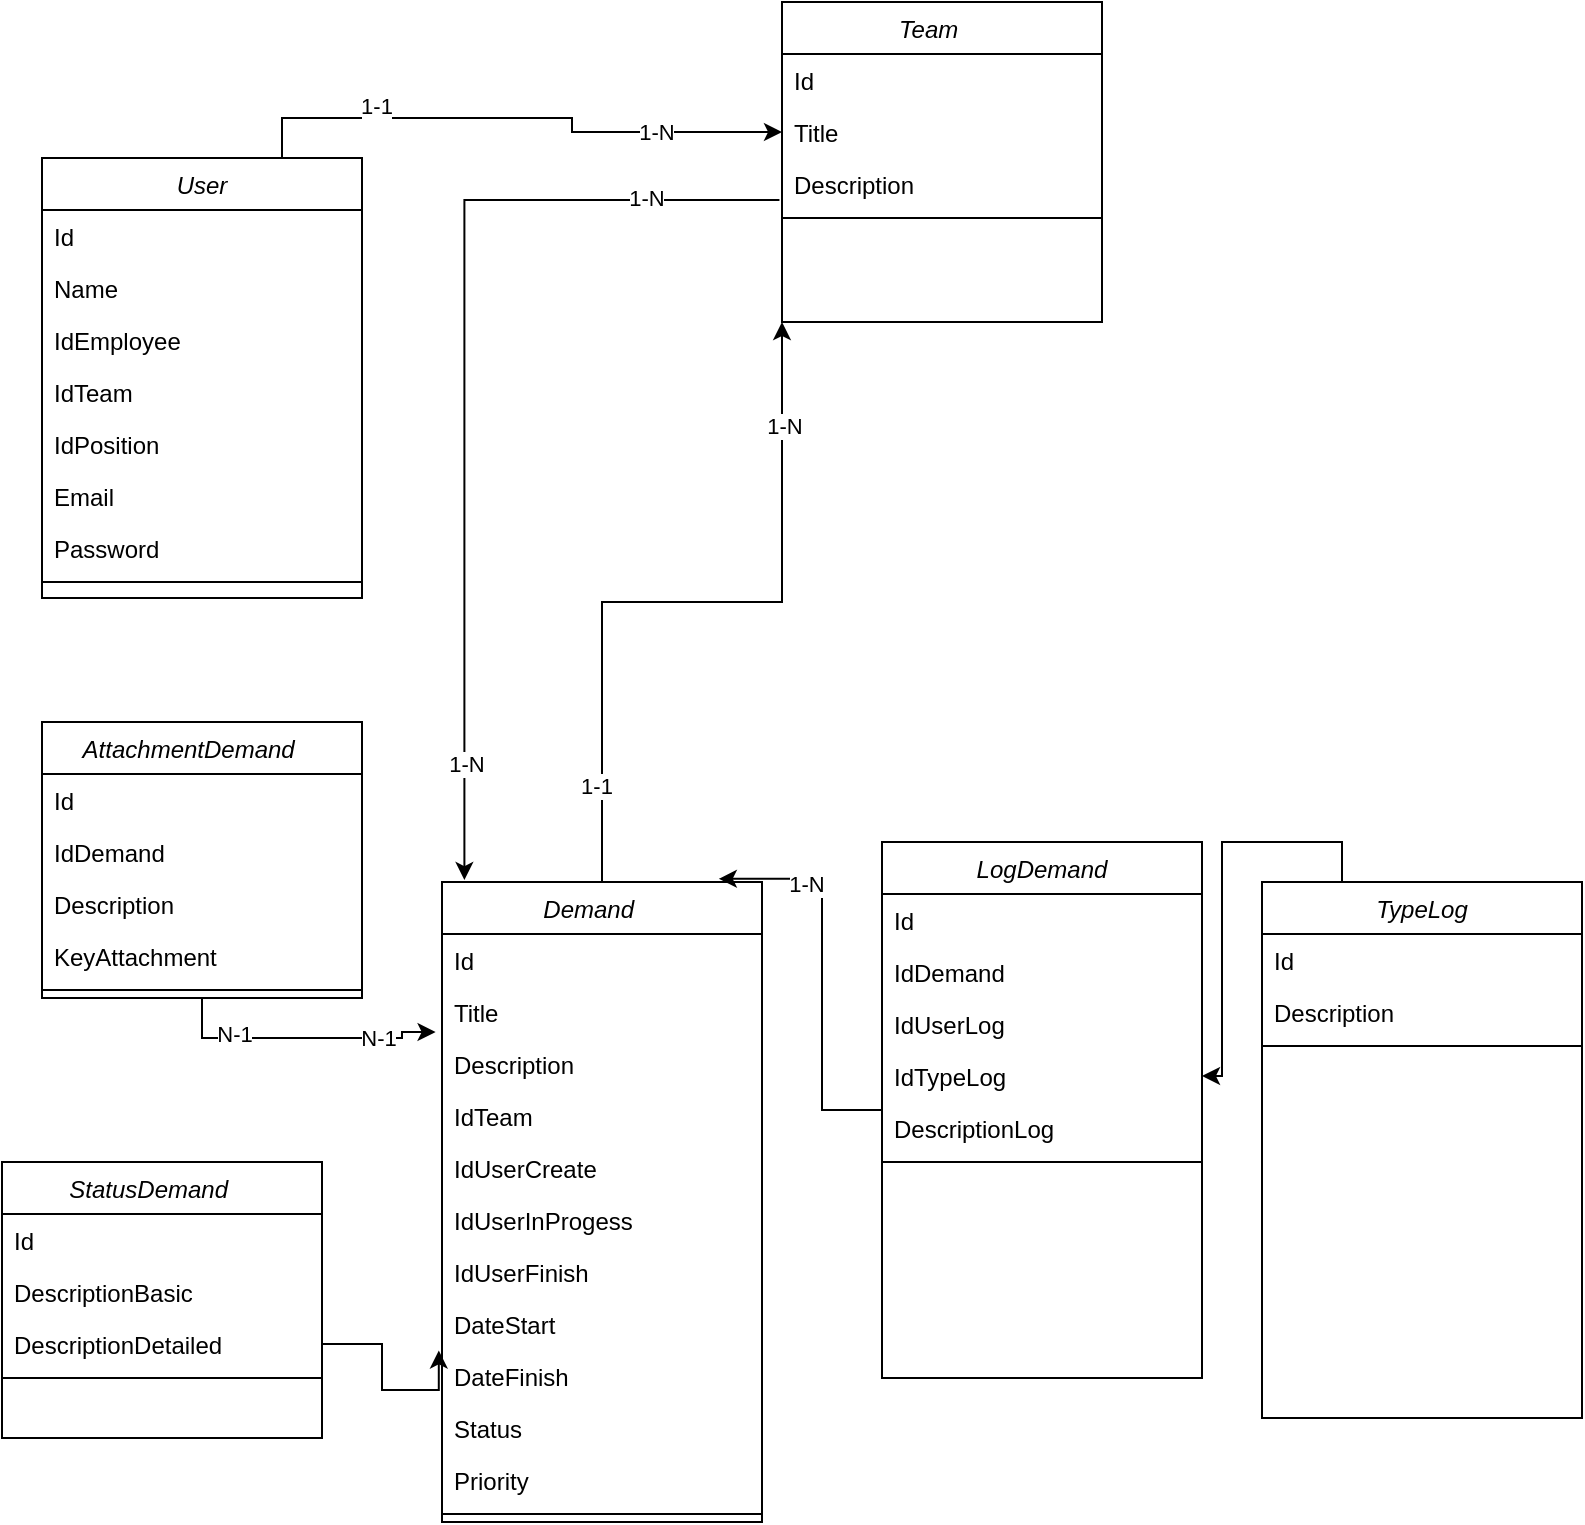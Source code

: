 <mxfile version="26.0.11">
  <diagram id="C5RBs43oDa-KdzZeNtuy" name="Page-1">
    <mxGraphModel dx="1050" dy="1691" grid="1" gridSize="10" guides="1" tooltips="1" connect="1" arrows="1" fold="1" page="1" pageScale="1" pageWidth="827" pageHeight="1169" math="0" shadow="0">
      <root>
        <mxCell id="WIyWlLk6GJQsqaUBKTNV-0" />
        <mxCell id="WIyWlLk6GJQsqaUBKTNV-1" parent="WIyWlLk6GJQsqaUBKTNV-0" />
        <mxCell id="vzSwHbuH826sEkzW75tf-67" style="edgeStyle=orthogonalEdgeStyle;rounded=0;orthogonalLoop=1;jettySize=auto;html=1;exitX=0.5;exitY=0;exitDx=0;exitDy=0;entryX=0;entryY=1;entryDx=0;entryDy=0;" edge="1" parent="WIyWlLk6GJQsqaUBKTNV-1" source="zkfFHV4jXpPFQw0GAbJ--0" target="vzSwHbuH826sEkzW75tf-47">
          <mxGeometry relative="1" as="geometry">
            <mxPoint x="350" y="-230" as="targetPoint" />
          </mxGeometry>
        </mxCell>
        <mxCell id="vzSwHbuH826sEkzW75tf-68" value="1-1" style="edgeLabel;html=1;align=center;verticalAlign=middle;resizable=0;points=[];" vertex="1" connectable="0" parent="vzSwHbuH826sEkzW75tf-67">
          <mxGeometry x="-0.741" y="3" relative="1" as="geometry">
            <mxPoint as="offset" />
          </mxGeometry>
        </mxCell>
        <mxCell id="vzSwHbuH826sEkzW75tf-70" value="1-N" style="edgeLabel;html=1;align=center;verticalAlign=middle;resizable=0;points=[];" vertex="1" connectable="0" parent="vzSwHbuH826sEkzW75tf-67">
          <mxGeometry x="0.718" y="-1" relative="1" as="geometry">
            <mxPoint as="offset" />
          </mxGeometry>
        </mxCell>
        <mxCell id="zkfFHV4jXpPFQw0GAbJ--0" value="Demand    " style="swimlane;fontStyle=2;align=center;verticalAlign=top;childLayout=stackLayout;horizontal=1;startSize=26;horizontalStack=0;resizeParent=1;resizeLast=0;collapsible=1;marginBottom=0;rounded=0;shadow=0;strokeWidth=1;" parent="WIyWlLk6GJQsqaUBKTNV-1" vertex="1">
          <mxGeometry x="230" y="50" width="160" height="320" as="geometry">
            <mxRectangle x="20" y="40" width="160" height="26" as="alternateBounds" />
          </mxGeometry>
        </mxCell>
        <mxCell id="zkfFHV4jXpPFQw0GAbJ--1" value="Id" style="text;align=left;verticalAlign=top;spacingLeft=4;spacingRight=4;overflow=hidden;rotatable=0;points=[[0,0.5],[1,0.5]];portConstraint=eastwest;" parent="zkfFHV4jXpPFQw0GAbJ--0" vertex="1">
          <mxGeometry y="26" width="160" height="26" as="geometry" />
        </mxCell>
        <mxCell id="zkfFHV4jXpPFQw0GAbJ--2" value="Title" style="text;align=left;verticalAlign=top;spacingLeft=4;spacingRight=4;overflow=hidden;rotatable=0;points=[[0,0.5],[1,0.5]];portConstraint=eastwest;rounded=0;shadow=0;html=0;" parent="zkfFHV4jXpPFQw0GAbJ--0" vertex="1">
          <mxGeometry y="52" width="160" height="26" as="geometry" />
        </mxCell>
        <mxCell id="vzSwHbuH826sEkzW75tf-3" value="Description" style="text;align=left;verticalAlign=top;spacingLeft=4;spacingRight=4;overflow=hidden;rotatable=0;points=[[0,0.5],[1,0.5]];portConstraint=eastwest;" vertex="1" parent="zkfFHV4jXpPFQw0GAbJ--0">
          <mxGeometry y="78" width="160" height="26" as="geometry" />
        </mxCell>
        <mxCell id="vzSwHbuH826sEkzW75tf-66" value="IdTeam" style="text;align=left;verticalAlign=top;spacingLeft=4;spacingRight=4;overflow=hidden;rotatable=0;points=[[0,0.5],[1,0.5]];portConstraint=eastwest;" vertex="1" parent="zkfFHV4jXpPFQw0GAbJ--0">
          <mxGeometry y="104" width="160" height="26" as="geometry" />
        </mxCell>
        <mxCell id="vzSwHbuH826sEkzW75tf-12" value="IdUserCreate" style="text;align=left;verticalAlign=top;spacingLeft=4;spacingRight=4;overflow=hidden;rotatable=0;points=[[0,0.5],[1,0.5]];portConstraint=eastwest;rounded=0;shadow=0;html=0;" vertex="1" parent="zkfFHV4jXpPFQw0GAbJ--0">
          <mxGeometry y="130" width="160" height="26" as="geometry" />
        </mxCell>
        <mxCell id="vzSwHbuH826sEkzW75tf-14" value="IdUserInProgess    " style="text;align=left;verticalAlign=top;spacingLeft=4;spacingRight=4;overflow=hidden;rotatable=0;points=[[0,0.5],[1,0.5]];portConstraint=eastwest;rounded=0;shadow=0;html=0;" vertex="1" parent="zkfFHV4jXpPFQw0GAbJ--0">
          <mxGeometry y="156" width="160" height="26" as="geometry" />
        </mxCell>
        <mxCell id="vzSwHbuH826sEkzW75tf-13" value="IdUserFinish&#xa;    &#xa;" style="text;align=left;verticalAlign=top;spacingLeft=4;spacingRight=4;overflow=hidden;rotatable=0;points=[[0,0.5],[1,0.5]];portConstraint=eastwest;rounded=0;shadow=0;html=0;" vertex="1" parent="zkfFHV4jXpPFQw0GAbJ--0">
          <mxGeometry y="182" width="160" height="26" as="geometry" />
        </mxCell>
        <mxCell id="zkfFHV4jXpPFQw0GAbJ--3" value="DateStart" style="text;align=left;verticalAlign=top;spacingLeft=4;spacingRight=4;overflow=hidden;rotatable=0;points=[[0,0.5],[1,0.5]];portConstraint=eastwest;rounded=0;shadow=0;html=0;" parent="zkfFHV4jXpPFQw0GAbJ--0" vertex="1">
          <mxGeometry y="208" width="160" height="26" as="geometry" />
        </mxCell>
        <mxCell id="zkfFHV4jXpPFQw0GAbJ--5" value="DateFinish    " style="text;align=left;verticalAlign=top;spacingLeft=4;spacingRight=4;overflow=hidden;rotatable=0;points=[[0,0.5],[1,0.5]];portConstraint=eastwest;" parent="zkfFHV4jXpPFQw0GAbJ--0" vertex="1">
          <mxGeometry y="234" width="160" height="26" as="geometry" />
        </mxCell>
        <mxCell id="vzSwHbuH826sEkzW75tf-2" value="Status" style="text;align=left;verticalAlign=top;spacingLeft=4;spacingRight=4;overflow=hidden;rotatable=0;points=[[0,0.5],[1,0.5]];portConstraint=eastwest;" vertex="1" parent="zkfFHV4jXpPFQw0GAbJ--0">
          <mxGeometry y="260" width="160" height="26" as="geometry" />
        </mxCell>
        <mxCell id="vzSwHbuH826sEkzW75tf-46" value="Priority" style="text;align=left;verticalAlign=top;spacingLeft=4;spacingRight=4;overflow=hidden;rotatable=0;points=[[0,0.5],[1,0.5]];portConstraint=eastwest;" vertex="1" parent="zkfFHV4jXpPFQw0GAbJ--0">
          <mxGeometry y="286" width="160" height="26" as="geometry" />
        </mxCell>
        <mxCell id="zkfFHV4jXpPFQw0GAbJ--4" value="" style="line;html=1;strokeWidth=1;align=left;verticalAlign=middle;spacingTop=-1;spacingLeft=3;spacingRight=3;rotatable=0;labelPosition=right;points=[];portConstraint=eastwest;" parent="zkfFHV4jXpPFQw0GAbJ--0" vertex="1">
          <mxGeometry y="312" width="160" height="8" as="geometry" />
        </mxCell>
        <mxCell id="vzSwHbuH826sEkzW75tf-60" style="edgeStyle=orthogonalEdgeStyle;rounded=0;orthogonalLoop=1;jettySize=auto;html=1;exitX=0.75;exitY=0;exitDx=0;exitDy=0;entryX=0;entryY=0.5;entryDx=0;entryDy=0;" edge="1" parent="WIyWlLk6GJQsqaUBKTNV-1" source="vzSwHbuH826sEkzW75tf-4" target="vzSwHbuH826sEkzW75tf-49">
          <mxGeometry relative="1" as="geometry">
            <mxPoint x="430" y="-280" as="targetPoint" />
          </mxGeometry>
        </mxCell>
        <mxCell id="vzSwHbuH826sEkzW75tf-61" value="1-1&lt;div&gt;&lt;br&gt;&lt;/div&gt;" style="edgeLabel;html=1;align=center;verticalAlign=middle;resizable=0;points=[];" vertex="1" connectable="0" parent="vzSwHbuH826sEkzW75tf-60">
          <mxGeometry x="-0.526" y="-1" relative="1" as="geometry">
            <mxPoint x="1" as="offset" />
          </mxGeometry>
        </mxCell>
        <mxCell id="vzSwHbuH826sEkzW75tf-64" value="1&lt;span style=&quot;background-color: light-dark(#ffffff, var(--ge-dark-color, #121212)); color: light-dark(rgb(0, 0, 0), rgb(255, 255, 255));&quot;&gt;-N&lt;/span&gt;" style="edgeLabel;html=1;align=center;verticalAlign=middle;resizable=0;points=[];" vertex="1" connectable="0" parent="vzSwHbuH826sEkzW75tf-60">
          <mxGeometry x="0.544" relative="1" as="geometry">
            <mxPoint as="offset" />
          </mxGeometry>
        </mxCell>
        <mxCell id="vzSwHbuH826sEkzW75tf-4" value="User" style="swimlane;fontStyle=2;align=center;verticalAlign=top;childLayout=stackLayout;horizontal=1;startSize=26;horizontalStack=0;resizeParent=1;resizeLast=0;collapsible=1;marginBottom=0;rounded=0;shadow=0;strokeWidth=1;" vertex="1" parent="WIyWlLk6GJQsqaUBKTNV-1">
          <mxGeometry x="30" y="-312" width="160" height="220" as="geometry">
            <mxRectangle x="20" y="40" width="160" height="26" as="alternateBounds" />
          </mxGeometry>
        </mxCell>
        <mxCell id="vzSwHbuH826sEkzW75tf-5" value="Id" style="text;align=left;verticalAlign=top;spacingLeft=4;spacingRight=4;overflow=hidden;rotatable=0;points=[[0,0.5],[1,0.5]];portConstraint=eastwest;" vertex="1" parent="vzSwHbuH826sEkzW75tf-4">
          <mxGeometry y="26" width="160" height="26" as="geometry" />
        </mxCell>
        <mxCell id="vzSwHbuH826sEkzW75tf-6" value="Name" style="text;align=left;verticalAlign=top;spacingLeft=4;spacingRight=4;overflow=hidden;rotatable=0;points=[[0,0.5],[1,0.5]];portConstraint=eastwest;rounded=0;shadow=0;html=0;" vertex="1" parent="vzSwHbuH826sEkzW75tf-4">
          <mxGeometry y="52" width="160" height="26" as="geometry" />
        </mxCell>
        <mxCell id="vzSwHbuH826sEkzW75tf-7" value="IdEmployee" style="text;align=left;verticalAlign=top;spacingLeft=4;spacingRight=4;overflow=hidden;rotatable=0;points=[[0,0.5],[1,0.5]];portConstraint=eastwest;rounded=0;shadow=0;html=0;" vertex="1" parent="vzSwHbuH826sEkzW75tf-4">
          <mxGeometry y="78" width="160" height="26" as="geometry" />
        </mxCell>
        <mxCell id="vzSwHbuH826sEkzW75tf-59" value="IdTeam    " style="text;align=left;verticalAlign=top;spacingLeft=4;spacingRight=4;overflow=hidden;rotatable=0;points=[[0,0.5],[1,0.5]];portConstraint=eastwest;rounded=0;shadow=0;html=0;" vertex="1" parent="vzSwHbuH826sEkzW75tf-4">
          <mxGeometry y="104" width="160" height="26" as="geometry" />
        </mxCell>
        <mxCell id="vzSwHbuH826sEkzW75tf-8" value="IdPosition    " style="text;align=left;verticalAlign=top;spacingLeft=4;spacingRight=4;overflow=hidden;rotatable=0;points=[[0,0.5],[1,0.5]];portConstraint=eastwest;" vertex="1" parent="vzSwHbuH826sEkzW75tf-4">
          <mxGeometry y="130" width="160" height="26" as="geometry" />
        </mxCell>
        <mxCell id="vzSwHbuH826sEkzW75tf-9" value="Email    " style="text;align=left;verticalAlign=top;spacingLeft=4;spacingRight=4;overflow=hidden;rotatable=0;points=[[0,0.5],[1,0.5]];portConstraint=eastwest;" vertex="1" parent="vzSwHbuH826sEkzW75tf-4">
          <mxGeometry y="156" width="160" height="26" as="geometry" />
        </mxCell>
        <mxCell id="vzSwHbuH826sEkzW75tf-10" value="Password" style="text;align=left;verticalAlign=top;spacingLeft=4;spacingRight=4;overflow=hidden;rotatable=0;points=[[0,0.5],[1,0.5]];portConstraint=eastwest;" vertex="1" parent="vzSwHbuH826sEkzW75tf-4">
          <mxGeometry y="182" width="160" height="26" as="geometry" />
        </mxCell>
        <mxCell id="vzSwHbuH826sEkzW75tf-11" value="" style="line;html=1;strokeWidth=1;align=left;verticalAlign=middle;spacingTop=-1;spacingLeft=3;spacingRight=3;rotatable=0;labelPosition=right;points=[];portConstraint=eastwest;" vertex="1" parent="vzSwHbuH826sEkzW75tf-4">
          <mxGeometry y="208" width="160" height="8" as="geometry" />
        </mxCell>
        <mxCell id="vzSwHbuH826sEkzW75tf-20" value="LogDemand&#xa;" style="swimlane;fontStyle=2;align=center;verticalAlign=top;childLayout=stackLayout;horizontal=1;startSize=26;horizontalStack=0;resizeParent=1;resizeLast=0;collapsible=1;marginBottom=0;rounded=0;shadow=0;strokeWidth=1;" vertex="1" parent="WIyWlLk6GJQsqaUBKTNV-1">
          <mxGeometry x="450" y="30" width="160" height="268" as="geometry">
            <mxRectangle x="20" y="40" width="160" height="26" as="alternateBounds" />
          </mxGeometry>
        </mxCell>
        <mxCell id="vzSwHbuH826sEkzW75tf-21" value="Id" style="text;align=left;verticalAlign=top;spacingLeft=4;spacingRight=4;overflow=hidden;rotatable=0;points=[[0,0.5],[1,0.5]];portConstraint=eastwest;" vertex="1" parent="vzSwHbuH826sEkzW75tf-20">
          <mxGeometry y="26" width="160" height="26" as="geometry" />
        </mxCell>
        <mxCell id="vzSwHbuH826sEkzW75tf-22" value="IdDemand&#xa;" style="text;align=left;verticalAlign=top;spacingLeft=4;spacingRight=4;overflow=hidden;rotatable=0;points=[[0,0.5],[1,0.5]];portConstraint=eastwest;rounded=0;shadow=0;html=0;" vertex="1" parent="vzSwHbuH826sEkzW75tf-20">
          <mxGeometry y="52" width="160" height="26" as="geometry" />
        </mxCell>
        <mxCell id="vzSwHbuH826sEkzW75tf-24" value="IdUserLog    &#xa;" style="text;align=left;verticalAlign=top;spacingLeft=4;spacingRight=4;overflow=hidden;rotatable=0;points=[[0,0.5],[1,0.5]];portConstraint=eastwest;rounded=0;shadow=0;html=0;" vertex="1" parent="vzSwHbuH826sEkzW75tf-20">
          <mxGeometry y="78" width="160" height="26" as="geometry" />
        </mxCell>
        <mxCell id="vzSwHbuH826sEkzW75tf-25" value="IdTypeLog    " style="text;align=left;verticalAlign=top;spacingLeft=4;spacingRight=4;overflow=hidden;rotatable=0;points=[[0,0.5],[1,0.5]];portConstraint=eastwest;rounded=0;shadow=0;html=0;" vertex="1" parent="vzSwHbuH826sEkzW75tf-20">
          <mxGeometry y="104" width="160" height="26" as="geometry" />
        </mxCell>
        <mxCell id="vzSwHbuH826sEkzW75tf-26" value="DescriptionLog&#xa;    &#xa;" style="text;align=left;verticalAlign=top;spacingLeft=4;spacingRight=4;overflow=hidden;rotatable=0;points=[[0,0.5],[1,0.5]];portConstraint=eastwest;rounded=0;shadow=0;html=0;" vertex="1" parent="vzSwHbuH826sEkzW75tf-20">
          <mxGeometry y="130" width="160" height="26" as="geometry" />
        </mxCell>
        <mxCell id="vzSwHbuH826sEkzW75tf-30" value="" style="line;html=1;strokeWidth=1;align=left;verticalAlign=middle;spacingTop=-1;spacingLeft=3;spacingRight=3;rotatable=0;labelPosition=right;points=[];portConstraint=eastwest;" vertex="1" parent="vzSwHbuH826sEkzW75tf-20">
          <mxGeometry y="156" width="160" height="8" as="geometry" />
        </mxCell>
        <mxCell id="vzSwHbuH826sEkzW75tf-33" style="edgeStyle=orthogonalEdgeStyle;rounded=0;orthogonalLoop=1;jettySize=auto;html=1;entryX=0.865;entryY=-0.005;entryDx=0;entryDy=0;entryPerimeter=0;" edge="1" parent="WIyWlLk6GJQsqaUBKTNV-1" source="vzSwHbuH826sEkzW75tf-20" target="zkfFHV4jXpPFQw0GAbJ--0">
          <mxGeometry relative="1" as="geometry" />
        </mxCell>
        <mxCell id="vzSwHbuH826sEkzW75tf-34" value="1-N" style="edgeLabel;html=1;align=center;verticalAlign=middle;resizable=0;points=[];" vertex="1" connectable="0" parent="vzSwHbuH826sEkzW75tf-33">
          <mxGeometry x="0.573" y="2" relative="1" as="geometry">
            <mxPoint x="1" as="offset" />
          </mxGeometry>
        </mxCell>
        <mxCell id="vzSwHbuH826sEkzW75tf-45" style="edgeStyle=orthogonalEdgeStyle;rounded=0;orthogonalLoop=1;jettySize=auto;html=1;exitX=0.25;exitY=0;exitDx=0;exitDy=0;entryX=1;entryY=0.5;entryDx=0;entryDy=0;" edge="1" parent="WIyWlLk6GJQsqaUBKTNV-1" source="vzSwHbuH826sEkzW75tf-35" target="vzSwHbuH826sEkzW75tf-25">
          <mxGeometry relative="1" as="geometry" />
        </mxCell>
        <mxCell id="vzSwHbuH826sEkzW75tf-35" value="TypeLog&#xa;&#xa;" style="swimlane;fontStyle=2;align=center;verticalAlign=top;childLayout=stackLayout;horizontal=1;startSize=26;horizontalStack=0;resizeParent=1;resizeLast=0;collapsible=1;marginBottom=0;rounded=0;shadow=0;strokeWidth=1;" vertex="1" parent="WIyWlLk6GJQsqaUBKTNV-1">
          <mxGeometry x="640" y="50" width="160" height="268" as="geometry">
            <mxRectangle x="20" y="40" width="160" height="26" as="alternateBounds" />
          </mxGeometry>
        </mxCell>
        <mxCell id="vzSwHbuH826sEkzW75tf-36" value="Id" style="text;align=left;verticalAlign=top;spacingLeft=4;spacingRight=4;overflow=hidden;rotatable=0;points=[[0,0.5],[1,0.5]];portConstraint=eastwest;" vertex="1" parent="vzSwHbuH826sEkzW75tf-35">
          <mxGeometry y="26" width="160" height="26" as="geometry" />
        </mxCell>
        <mxCell id="vzSwHbuH826sEkzW75tf-37" value="Description" style="text;align=left;verticalAlign=top;spacingLeft=4;spacingRight=4;overflow=hidden;rotatable=0;points=[[0,0.5],[1,0.5]];portConstraint=eastwest;rounded=0;shadow=0;html=0;" vertex="1" parent="vzSwHbuH826sEkzW75tf-35">
          <mxGeometry y="52" width="160" height="26" as="geometry" />
        </mxCell>
        <mxCell id="vzSwHbuH826sEkzW75tf-41" value="" style="line;html=1;strokeWidth=1;align=left;verticalAlign=middle;spacingTop=-1;spacingLeft=3;spacingRight=3;rotatable=0;labelPosition=right;points=[];portConstraint=eastwest;" vertex="1" parent="vzSwHbuH826sEkzW75tf-35">
          <mxGeometry y="78" width="160" height="8" as="geometry" />
        </mxCell>
        <mxCell id="vzSwHbuH826sEkzW75tf-47" value="Team    " style="swimlane;fontStyle=2;align=center;verticalAlign=top;childLayout=stackLayout;horizontal=1;startSize=26;horizontalStack=0;resizeParent=1;resizeLast=0;collapsible=1;marginBottom=0;rounded=0;shadow=0;strokeWidth=1;" vertex="1" parent="WIyWlLk6GJQsqaUBKTNV-1">
          <mxGeometry x="400" y="-390" width="160" height="160" as="geometry">
            <mxRectangle x="20" y="40" width="160" height="26" as="alternateBounds" />
          </mxGeometry>
        </mxCell>
        <mxCell id="vzSwHbuH826sEkzW75tf-48" value="Id" style="text;align=left;verticalAlign=top;spacingLeft=4;spacingRight=4;overflow=hidden;rotatable=0;points=[[0,0.5],[1,0.5]];portConstraint=eastwest;" vertex="1" parent="vzSwHbuH826sEkzW75tf-47">
          <mxGeometry y="26" width="160" height="26" as="geometry" />
        </mxCell>
        <mxCell id="vzSwHbuH826sEkzW75tf-49" value="Title" style="text;align=left;verticalAlign=top;spacingLeft=4;spacingRight=4;overflow=hidden;rotatable=0;points=[[0,0.5],[1,0.5]];portConstraint=eastwest;rounded=0;shadow=0;html=0;" vertex="1" parent="vzSwHbuH826sEkzW75tf-47">
          <mxGeometry y="52" width="160" height="26" as="geometry" />
        </mxCell>
        <mxCell id="vzSwHbuH826sEkzW75tf-50" value="Description" style="text;align=left;verticalAlign=top;spacingLeft=4;spacingRight=4;overflow=hidden;rotatable=0;points=[[0,0.5],[1,0.5]];portConstraint=eastwest;" vertex="1" parent="vzSwHbuH826sEkzW75tf-47">
          <mxGeometry y="78" width="160" height="26" as="geometry" />
        </mxCell>
        <mxCell id="vzSwHbuH826sEkzW75tf-58" value="" style="line;html=1;strokeWidth=1;align=left;verticalAlign=middle;spacingTop=-1;spacingLeft=3;spacingRight=3;rotatable=0;labelPosition=right;points=[];portConstraint=eastwest;" vertex="1" parent="vzSwHbuH826sEkzW75tf-47">
          <mxGeometry y="104" width="160" height="8" as="geometry" />
        </mxCell>
        <mxCell id="vzSwHbuH826sEkzW75tf-75" value="AttachmentDemand    " style="swimlane;fontStyle=2;align=center;verticalAlign=top;childLayout=stackLayout;horizontal=1;startSize=26;horizontalStack=0;resizeParent=1;resizeLast=0;collapsible=1;marginBottom=0;rounded=0;shadow=0;strokeWidth=1;" vertex="1" parent="WIyWlLk6GJQsqaUBKTNV-1">
          <mxGeometry x="30" y="-30" width="160" height="138" as="geometry">
            <mxRectangle x="20" y="40" width="160" height="26" as="alternateBounds" />
          </mxGeometry>
        </mxCell>
        <mxCell id="vzSwHbuH826sEkzW75tf-76" value="Id" style="text;align=left;verticalAlign=top;spacingLeft=4;spacingRight=4;overflow=hidden;rotatable=0;points=[[0,0.5],[1,0.5]];portConstraint=eastwest;" vertex="1" parent="vzSwHbuH826sEkzW75tf-75">
          <mxGeometry y="26" width="160" height="26" as="geometry" />
        </mxCell>
        <mxCell id="vzSwHbuH826sEkzW75tf-80" value="IdDemand&#xa;" style="text;align=left;verticalAlign=top;spacingLeft=4;spacingRight=4;overflow=hidden;rotatable=0;points=[[0,0.5],[1,0.5]];portConstraint=eastwest;rounded=0;shadow=0;html=0;" vertex="1" parent="vzSwHbuH826sEkzW75tf-75">
          <mxGeometry y="52" width="160" height="26" as="geometry" />
        </mxCell>
        <mxCell id="vzSwHbuH826sEkzW75tf-77" value="Description" style="text;align=left;verticalAlign=top;spacingLeft=4;spacingRight=4;overflow=hidden;rotatable=0;points=[[0,0.5],[1,0.5]];portConstraint=eastwest;rounded=0;shadow=0;html=0;" vertex="1" parent="vzSwHbuH826sEkzW75tf-75">
          <mxGeometry y="78" width="160" height="26" as="geometry" />
        </mxCell>
        <mxCell id="vzSwHbuH826sEkzW75tf-79" value="KeyAttachment" style="text;align=left;verticalAlign=top;spacingLeft=4;spacingRight=4;overflow=hidden;rotatable=0;points=[[0,0.5],[1,0.5]];portConstraint=eastwest;rounded=0;shadow=0;html=0;" vertex="1" parent="vzSwHbuH826sEkzW75tf-75">
          <mxGeometry y="104" width="160" height="26" as="geometry" />
        </mxCell>
        <mxCell id="vzSwHbuH826sEkzW75tf-78" value="" style="line;html=1;strokeWidth=1;align=left;verticalAlign=middle;spacingTop=-1;spacingLeft=3;spacingRight=3;rotatable=0;labelPosition=right;points=[];portConstraint=eastwest;" vertex="1" parent="vzSwHbuH826sEkzW75tf-75">
          <mxGeometry y="130" width="160" height="8" as="geometry" />
        </mxCell>
        <mxCell id="vzSwHbuH826sEkzW75tf-81" style="edgeStyle=orthogonalEdgeStyle;rounded=0;orthogonalLoop=1;jettySize=auto;html=1;entryX=-0.02;entryY=-0.115;entryDx=0;entryDy=0;entryPerimeter=0;" edge="1" parent="WIyWlLk6GJQsqaUBKTNV-1" source="vzSwHbuH826sEkzW75tf-75" target="vzSwHbuH826sEkzW75tf-3">
          <mxGeometry relative="1" as="geometry" />
        </mxCell>
        <mxCell id="vzSwHbuH826sEkzW75tf-83" value="N-1" style="edgeLabel;html=1;align=center;verticalAlign=middle;resizable=0;points=[];" vertex="1" connectable="0" parent="vzSwHbuH826sEkzW75tf-81">
          <mxGeometry x="-0.488" y="2" relative="1" as="geometry">
            <mxPoint as="offset" />
          </mxGeometry>
        </mxCell>
        <mxCell id="vzSwHbuH826sEkzW75tf-84" value="N&lt;span style=&quot;background-color: light-dark(#ffffff, var(--ge-dark-color, #121212)); color: light-dark(rgb(0, 0, 0), rgb(255, 255, 255));&quot;&gt;-1&lt;/span&gt;" style="edgeLabel;html=1;align=center;verticalAlign=middle;resizable=0;points=[];" vertex="1" connectable="0" parent="vzSwHbuH826sEkzW75tf-81">
          <mxGeometry x="0.542" relative="1" as="geometry">
            <mxPoint as="offset" />
          </mxGeometry>
        </mxCell>
        <mxCell id="vzSwHbuH826sEkzW75tf-16" style="edgeStyle=orthogonalEdgeStyle;rounded=0;orthogonalLoop=1;jettySize=auto;html=1;exitX=-0.008;exitY=0.808;exitDx=0;exitDy=0;entryX=0.07;entryY=-0.003;entryDx=0;entryDy=0;entryPerimeter=0;exitPerimeter=0;" edge="1" parent="WIyWlLk6GJQsqaUBKTNV-1" source="vzSwHbuH826sEkzW75tf-50" target="zkfFHV4jXpPFQw0GAbJ--0">
          <mxGeometry relative="1" as="geometry">
            <mxPoint x="220" y="-350" as="sourcePoint" />
            <mxPoint x="260" y="50" as="targetPoint" />
          </mxGeometry>
        </mxCell>
        <mxCell id="vzSwHbuH826sEkzW75tf-18" value="1-N" style="edgeLabel;html=1;align=center;verticalAlign=middle;resizable=0;points=[];" vertex="1" connectable="0" parent="vzSwHbuH826sEkzW75tf-16">
          <mxGeometry x="-0.73" y="-1" relative="1" as="geometry">
            <mxPoint as="offset" />
          </mxGeometry>
        </mxCell>
        <mxCell id="vzSwHbuH826sEkzW75tf-19" value="1&lt;span style=&quot;background-color: light-dark(#ffffff, var(--ge-dark-color, #121212)); color: light-dark(rgb(0, 0, 0), rgb(255, 255, 255));&quot;&gt;-N&lt;/span&gt;" style="edgeLabel;html=1;align=center;verticalAlign=middle;resizable=0;points=[];" vertex="1" connectable="0" parent="vzSwHbuH826sEkzW75tf-16">
          <mxGeometry x="0.765" y="1" relative="1" as="geometry">
            <mxPoint as="offset" />
          </mxGeometry>
        </mxCell>
        <mxCell id="vzSwHbuH826sEkzW75tf-85" value="StatusDemand    " style="swimlane;fontStyle=2;align=center;verticalAlign=top;childLayout=stackLayout;horizontal=1;startSize=26;horizontalStack=0;resizeParent=1;resizeLast=0;collapsible=1;marginBottom=0;rounded=0;shadow=0;strokeWidth=1;" vertex="1" parent="WIyWlLk6GJQsqaUBKTNV-1">
          <mxGeometry x="10" y="190" width="160" height="138" as="geometry">
            <mxRectangle x="20" y="40" width="160" height="26" as="alternateBounds" />
          </mxGeometry>
        </mxCell>
        <mxCell id="vzSwHbuH826sEkzW75tf-86" value="Id" style="text;align=left;verticalAlign=top;spacingLeft=4;spacingRight=4;overflow=hidden;rotatable=0;points=[[0,0.5],[1,0.5]];portConstraint=eastwest;" vertex="1" parent="vzSwHbuH826sEkzW75tf-85">
          <mxGeometry y="26" width="160" height="26" as="geometry" />
        </mxCell>
        <mxCell id="vzSwHbuH826sEkzW75tf-88" value="DescriptionBasic    " style="text;align=left;verticalAlign=top;spacingLeft=4;spacingRight=4;overflow=hidden;rotatable=0;points=[[0,0.5],[1,0.5]];portConstraint=eastwest;rounded=0;shadow=0;html=0;" vertex="1" parent="vzSwHbuH826sEkzW75tf-85">
          <mxGeometry y="52" width="160" height="26" as="geometry" />
        </mxCell>
        <mxCell id="vzSwHbuH826sEkzW75tf-91" value="DescriptionDetailed  " style="text;align=left;verticalAlign=top;spacingLeft=4;spacingRight=4;overflow=hidden;rotatable=0;points=[[0,0.5],[1,0.5]];portConstraint=eastwest;rounded=0;shadow=0;html=0;" vertex="1" parent="vzSwHbuH826sEkzW75tf-85">
          <mxGeometry y="78" width="160" height="26" as="geometry" />
        </mxCell>
        <mxCell id="vzSwHbuH826sEkzW75tf-90" value="" style="line;html=1;strokeWidth=1;align=left;verticalAlign=middle;spacingTop=-1;spacingLeft=3;spacingRight=3;rotatable=0;labelPosition=right;points=[];portConstraint=eastwest;" vertex="1" parent="vzSwHbuH826sEkzW75tf-85">
          <mxGeometry y="104" width="160" height="8" as="geometry" />
        </mxCell>
        <mxCell id="vzSwHbuH826sEkzW75tf-92" style="edgeStyle=orthogonalEdgeStyle;rounded=0;orthogonalLoop=1;jettySize=auto;html=1;entryX=-0.01;entryY=1.008;entryDx=0;entryDy=0;entryPerimeter=0;" edge="1" parent="WIyWlLk6GJQsqaUBKTNV-1" source="vzSwHbuH826sEkzW75tf-91" target="zkfFHV4jXpPFQw0GAbJ--3">
          <mxGeometry relative="1" as="geometry" />
        </mxCell>
      </root>
    </mxGraphModel>
  </diagram>
</mxfile>
